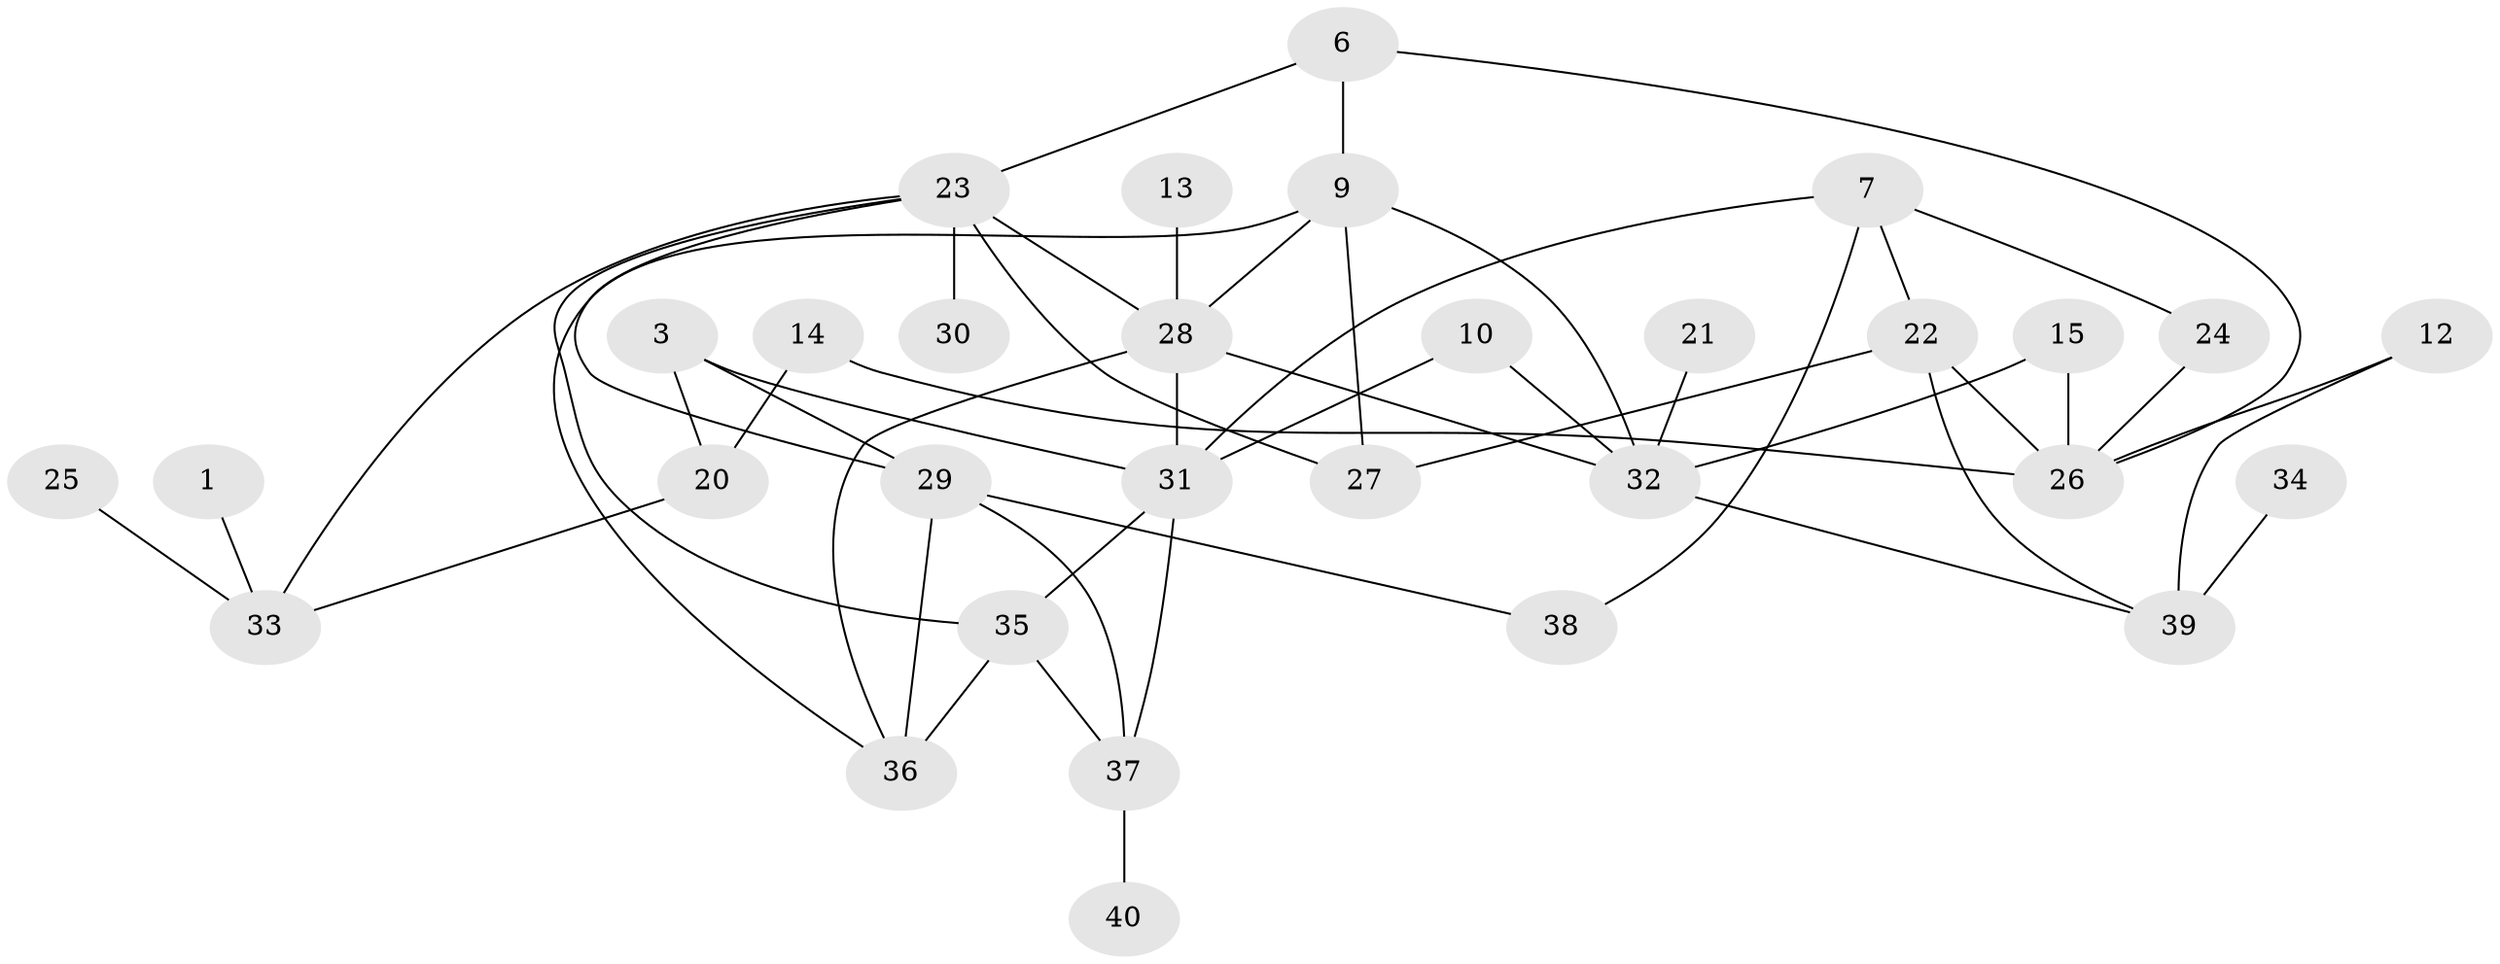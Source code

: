 // original degree distribution, {3: 0.2, 1: 0.1625, 4: 0.2, 0: 0.1125, 2: 0.2625, 5: 0.0625}
// Generated by graph-tools (version 1.1) at 2025/49/03/09/25 03:49:12]
// undirected, 31 vertices, 50 edges
graph export_dot {
graph [start="1"]
  node [color=gray90,style=filled];
  1;
  3;
  6;
  7;
  9;
  10;
  12;
  13;
  14;
  15;
  20;
  21;
  22;
  23;
  24;
  25;
  26;
  27;
  28;
  29;
  30;
  31;
  32;
  33;
  34;
  35;
  36;
  37;
  38;
  39;
  40;
  1 -- 33 [weight=1.0];
  3 -- 20 [weight=1.0];
  3 -- 29 [weight=1.0];
  3 -- 31 [weight=1.0];
  6 -- 9 [weight=1.0];
  6 -- 23 [weight=1.0];
  6 -- 26 [weight=1.0];
  7 -- 22 [weight=1.0];
  7 -- 24 [weight=1.0];
  7 -- 31 [weight=1.0];
  7 -- 38 [weight=1.0];
  9 -- 27 [weight=1.0];
  9 -- 28 [weight=1.0];
  9 -- 32 [weight=1.0];
  9 -- 36 [weight=1.0];
  10 -- 31 [weight=1.0];
  10 -- 32 [weight=1.0];
  12 -- 26 [weight=1.0];
  12 -- 39 [weight=1.0];
  13 -- 28 [weight=1.0];
  14 -- 20 [weight=1.0];
  14 -- 26 [weight=1.0];
  15 -- 26 [weight=1.0];
  15 -- 32 [weight=1.0];
  20 -- 33 [weight=1.0];
  21 -- 32 [weight=1.0];
  22 -- 26 [weight=1.0];
  22 -- 27 [weight=1.0];
  22 -- 39 [weight=1.0];
  23 -- 27 [weight=1.0];
  23 -- 28 [weight=1.0];
  23 -- 29 [weight=1.0];
  23 -- 30 [weight=1.0];
  23 -- 33 [weight=1.0];
  23 -- 35 [weight=1.0];
  24 -- 26 [weight=1.0];
  25 -- 33 [weight=1.0];
  28 -- 31 [weight=1.0];
  28 -- 32 [weight=1.0];
  28 -- 36 [weight=1.0];
  29 -- 36 [weight=1.0];
  29 -- 37 [weight=1.0];
  29 -- 38 [weight=1.0];
  31 -- 35 [weight=2.0];
  31 -- 37 [weight=1.0];
  32 -- 39 [weight=1.0];
  34 -- 39 [weight=2.0];
  35 -- 36 [weight=2.0];
  35 -- 37 [weight=1.0];
  37 -- 40 [weight=1.0];
}
